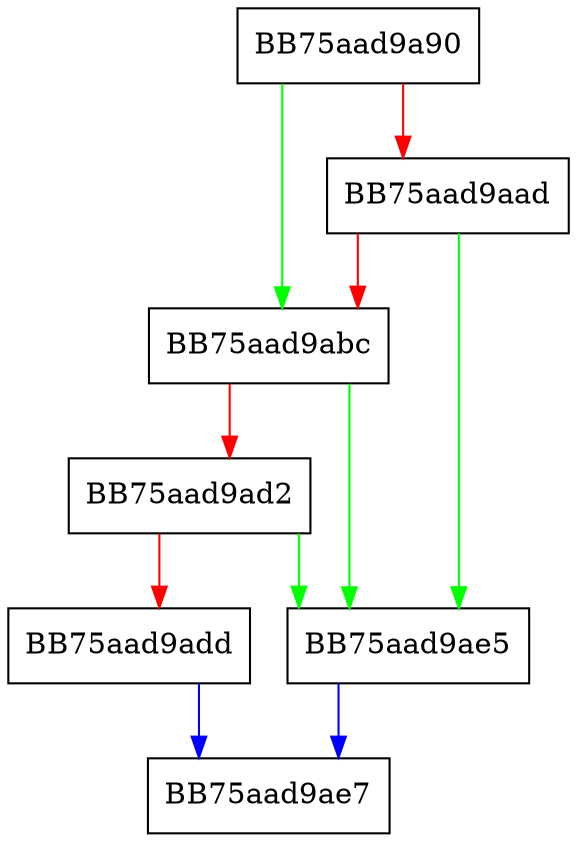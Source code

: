 digraph match_char {
  node [shape="box"];
  graph [splines=ortho];
  BB75aad9a90 -> BB75aad9abc [color="green"];
  BB75aad9a90 -> BB75aad9aad [color="red"];
  BB75aad9aad -> BB75aad9ae5 [color="green"];
  BB75aad9aad -> BB75aad9abc [color="red"];
  BB75aad9abc -> BB75aad9ae5 [color="green"];
  BB75aad9abc -> BB75aad9ad2 [color="red"];
  BB75aad9ad2 -> BB75aad9ae5 [color="green"];
  BB75aad9ad2 -> BB75aad9add [color="red"];
  BB75aad9add -> BB75aad9ae7 [color="blue"];
  BB75aad9ae5 -> BB75aad9ae7 [color="blue"];
}